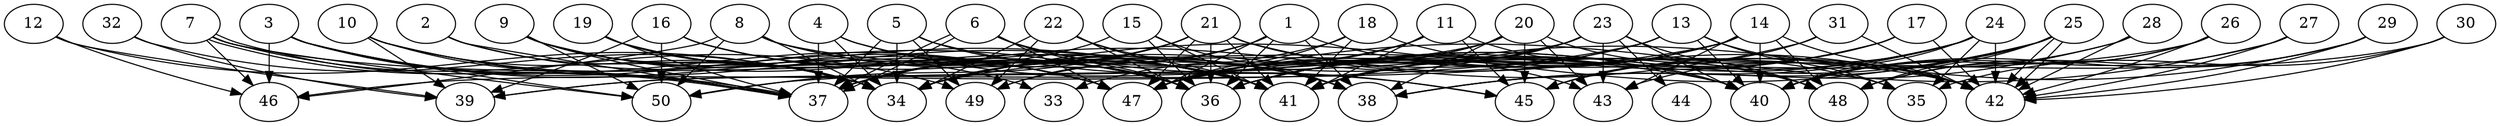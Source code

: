 // DAG automatically generated by daggen at Thu Oct  3 14:07:57 2019
// ./daggen --dot -n 50 --ccr 0.5 --fat 0.9 --regular 0.9 --density 0.5 --mindata 5242880 --maxdata 52428800 
digraph G {
  1 [size="10954752", alpha="0.13", expect_size="5477376"] 
  1 -> 34 [size ="5477376"]
  1 -> 35 [size ="5477376"]
  1 -> 36 [size ="5477376"]
  1 -> 38 [size ="5477376"]
  1 -> 47 [size ="5477376"]
  1 -> 49 [size ="5477376"]
  2 [size="54407168", alpha="0.08", expect_size="27203584"] 
  2 -> 34 [size ="27203584"]
  2 -> 37 [size ="27203584"]
  2 -> 47 [size ="27203584"]
  3 [size="101648384", alpha="0.15", expect_size="50824192"] 
  3 -> 36 [size ="50824192"]
  3 -> 37 [size ="50824192"]
  3 -> 41 [size ="50824192"]
  3 -> 46 [size ="50824192"]
  3 -> 47 [size ="50824192"]
  3 -> 50 [size ="50824192"]
  4 [size="70703104", alpha="0.03", expect_size="35351552"] 
  4 -> 34 [size ="35351552"]
  4 -> 36 [size ="35351552"]
  4 -> 37 [size ="35351552"]
  4 -> 45 [size ="35351552"]
  5 [size="19097600", alpha="0.17", expect_size="9548800"] 
  5 -> 34 [size ="9548800"]
  5 -> 36 [size ="9548800"]
  5 -> 37 [size ="9548800"]
  5 -> 40 [size ="9548800"]
  5 -> 49 [size ="9548800"]
  6 [size="31967232", alpha="0.10", expect_size="15983616"] 
  6 -> 36 [size ="15983616"]
  6 -> 37 [size ="15983616"]
  6 -> 37 [size ="15983616"]
  6 -> 41 [size ="15983616"]
  6 -> 45 [size ="15983616"]
  6 -> 47 [size ="15983616"]
  7 [size="85327872", alpha="0.01", expect_size="42663936"] 
  7 -> 37 [size ="42663936"]
  7 -> 37 [size ="42663936"]
  7 -> 40 [size ="42663936"]
  7 -> 46 [size ="42663936"]
  7 -> 49 [size ="42663936"]
  7 -> 50 [size ="42663936"]
  8 [size="75028480", alpha="0.08", expect_size="37514240"] 
  8 -> 34 [size ="37514240"]
  8 -> 38 [size ="37514240"]
  8 -> 41 [size ="37514240"]
  8 -> 42 [size ="37514240"]
  8 -> 46 [size ="37514240"]
  8 -> 50 [size ="37514240"]
  9 [size="61923328", alpha="0.07", expect_size="30961664"] 
  9 -> 33 [size ="30961664"]
  9 -> 34 [size ="30961664"]
  9 -> 37 [size ="30961664"]
  9 -> 41 [size ="30961664"]
  9 -> 47 [size ="30961664"]
  9 -> 50 [size ="30961664"]
  10 [size="58900480", alpha="0.17", expect_size="29450240"] 
  10 -> 34 [size ="29450240"]
  10 -> 37 [size ="29450240"]
  10 -> 39 [size ="29450240"]
  10 -> 41 [size ="29450240"]
  10 -> 47 [size ="29450240"]
  11 [size="76158976", alpha="0.04", expect_size="38079488"] 
  11 -> 40 [size ="38079488"]
  11 -> 41 [size ="38079488"]
  11 -> 45 [size ="38079488"]
  11 -> 47 [size ="38079488"]
  11 -> 49 [size ="38079488"]
  12 [size="41480192", alpha="0.02", expect_size="20740096"] 
  12 -> 34 [size ="20740096"]
  12 -> 39 [size ="20740096"]
  12 -> 46 [size ="20740096"]
  13 [size="77203456", alpha="0.13", expect_size="38601728"] 
  13 -> 34 [size ="38601728"]
  13 -> 35 [size ="38601728"]
  13 -> 40 [size ="38601728"]
  13 -> 42 [size ="38601728"]
  13 -> 46 [size ="38601728"]
  13 -> 47 [size ="38601728"]
  14 [size="54896640", alpha="0.13", expect_size="27448320"] 
  14 -> 36 [size ="27448320"]
  14 -> 39 [size ="27448320"]
  14 -> 40 [size ="27448320"]
  14 -> 41 [size ="27448320"]
  14 -> 42 [size ="27448320"]
  14 -> 43 [size ="27448320"]
  14 -> 47 [size ="27448320"]
  14 -> 48 [size ="27448320"]
  15 [size="68937728", alpha="0.11", expect_size="34468864"] 
  15 -> 36 [size ="34468864"]
  15 -> 37 [size ="34468864"]
  15 -> 38 [size ="34468864"]
  15 -> 41 [size ="34468864"]
  16 [size="56741888", alpha="0.08", expect_size="28370944"] 
  16 -> 36 [size ="28370944"]
  16 -> 38 [size ="28370944"]
  16 -> 39 [size ="28370944"]
  16 -> 47 [size ="28370944"]
  16 -> 50 [size ="28370944"]
  17 [size="104644608", alpha="0.04", expect_size="52322304"] 
  17 -> 36 [size ="52322304"]
  17 -> 41 [size ="52322304"]
  17 -> 42 [size ="52322304"]
  17 -> 45 [size ="52322304"]
  18 [size="13010944", alpha="0.05", expect_size="6505472"] 
  18 -> 37 [size ="6505472"]
  18 -> 41 [size ="6505472"]
  18 -> 42 [size ="6505472"]
  18 -> 47 [size ="6505472"]
  19 [size="51146752", alpha="0.08", expect_size="25573376"] 
  19 -> 34 [size ="25573376"]
  19 -> 36 [size ="25573376"]
  19 -> 37 [size ="25573376"]
  19 -> 47 [size ="25573376"]
  20 [size="86427648", alpha="0.04", expect_size="43213824"] 
  20 -> 33 [size ="43213824"]
  20 -> 38 [size ="43213824"]
  20 -> 39 [size ="43213824"]
  20 -> 43 [size ="43213824"]
  20 -> 45 [size ="43213824"]
  20 -> 47 [size ="43213824"]
  20 -> 48 [size ="43213824"]
  21 [size="70578176", alpha="0.01", expect_size="35289088"] 
  21 -> 34 [size ="35289088"]
  21 -> 36 [size ="35289088"]
  21 -> 37 [size ="35289088"]
  21 -> 41 [size ="35289088"]
  21 -> 42 [size ="35289088"]
  21 -> 43 [size ="35289088"]
  21 -> 47 [size ="35289088"]
  21 -> 48 [size ="35289088"]
  21 -> 50 [size ="35289088"]
  22 [size="87894016", alpha="0.06", expect_size="43947008"] 
  22 -> 34 [size ="43947008"]
  22 -> 36 [size ="43947008"]
  22 -> 38 [size ="43947008"]
  22 -> 41 [size ="43947008"]
  22 -> 49 [size ="43947008"]
  23 [size="96145408", alpha="0.11", expect_size="48072704"] 
  23 -> 36 [size ="48072704"]
  23 -> 37 [size ="48072704"]
  23 -> 40 [size ="48072704"]
  23 -> 41 [size ="48072704"]
  23 -> 43 [size ="48072704"]
  23 -> 44 [size ="48072704"]
  23 -> 48 [size ="48072704"]
  23 -> 50 [size ="48072704"]
  24 [size="62865408", alpha="0.09", expect_size="31432704"] 
  24 -> 35 [size ="31432704"]
  24 -> 36 [size ="31432704"]
  24 -> 38 [size ="31432704"]
  24 -> 40 [size ="31432704"]
  24 -> 41 [size ="31432704"]
  24 -> 42 [size ="31432704"]
  24 -> 43 [size ="31432704"]
  25 [size="30842880", alpha="0.08", expect_size="15421440"] 
  25 -> 34 [size ="15421440"]
  25 -> 36 [size ="15421440"]
  25 -> 38 [size ="15421440"]
  25 -> 40 [size ="15421440"]
  25 -> 42 [size ="15421440"]
  25 -> 42 [size ="15421440"]
  25 -> 48 [size ="15421440"]
  26 [size="83410944", alpha="0.13", expect_size="41705472"] 
  26 -> 34 [size ="41705472"]
  26 -> 40 [size ="41705472"]
  26 -> 42 [size ="41705472"]
  26 -> 48 [size ="41705472"]
  27 [size="29054976", alpha="0.13", expect_size="14527488"] 
  27 -> 40 [size ="14527488"]
  27 -> 42 [size ="14527488"]
  27 -> 47 [size ="14527488"]
  28 [size="49762304", alpha="0.06", expect_size="24881152"] 
  28 -> 38 [size ="24881152"]
  28 -> 42 [size ="24881152"]
  28 -> 45 [size ="24881152"]
  29 [size="75311104", alpha="0.11", expect_size="37655552"] 
  29 -> 40 [size ="37655552"]
  29 -> 41 [size ="37655552"]
  29 -> 42 [size ="37655552"]
  29 -> 48 [size ="37655552"]
  30 [size="18778112", alpha="0.06", expect_size="9389056"] 
  30 -> 35 [size ="9389056"]
  30 -> 42 [size ="9389056"]
  30 -> 47 [size ="9389056"]
  31 [size="38858752", alpha="0.14", expect_size="19429376"] 
  31 -> 37 [size ="19429376"]
  31 -> 42 [size ="19429376"]
  31 -> 45 [size ="19429376"]
  32 [size="41650176", alpha="0.10", expect_size="20825088"] 
  32 -> 34 [size ="20825088"]
  32 -> 39 [size ="20825088"]
  33 [size="71073792", alpha="0.19", expect_size="35536896"] 
  34 [size="29550592", alpha="0.18", expect_size="14775296"] 
  35 [size="71669760", alpha="0.09", expect_size="35834880"] 
  36 [size="17299456", alpha="0.10", expect_size="8649728"] 
  37 [size="76670976", alpha="0.11", expect_size="38335488"] 
  38 [size="41506816", alpha="0.13", expect_size="20753408"] 
  39 [size="70725632", alpha="0.03", expect_size="35362816"] 
  40 [size="27021312", alpha="0.09", expect_size="13510656"] 
  41 [size="53180416", alpha="0.08", expect_size="26590208"] 
  42 [size="26134528", alpha="0.03", expect_size="13067264"] 
  43 [size="71249920", alpha="0.17", expect_size="35624960"] 
  44 [size="66500608", alpha="0.02", expect_size="33250304"] 
  45 [size="56299520", alpha="0.10", expect_size="28149760"] 
  46 [size="99098624", alpha="0.15", expect_size="49549312"] 
  47 [size="52412416", alpha="0.03", expect_size="26206208"] 
  48 [size="104771584", alpha="0.20", expect_size="52385792"] 
  49 [size="69959680", alpha="0.10", expect_size="34979840"] 
  50 [size="83011584", alpha="0.02", expect_size="41505792"] 
}
